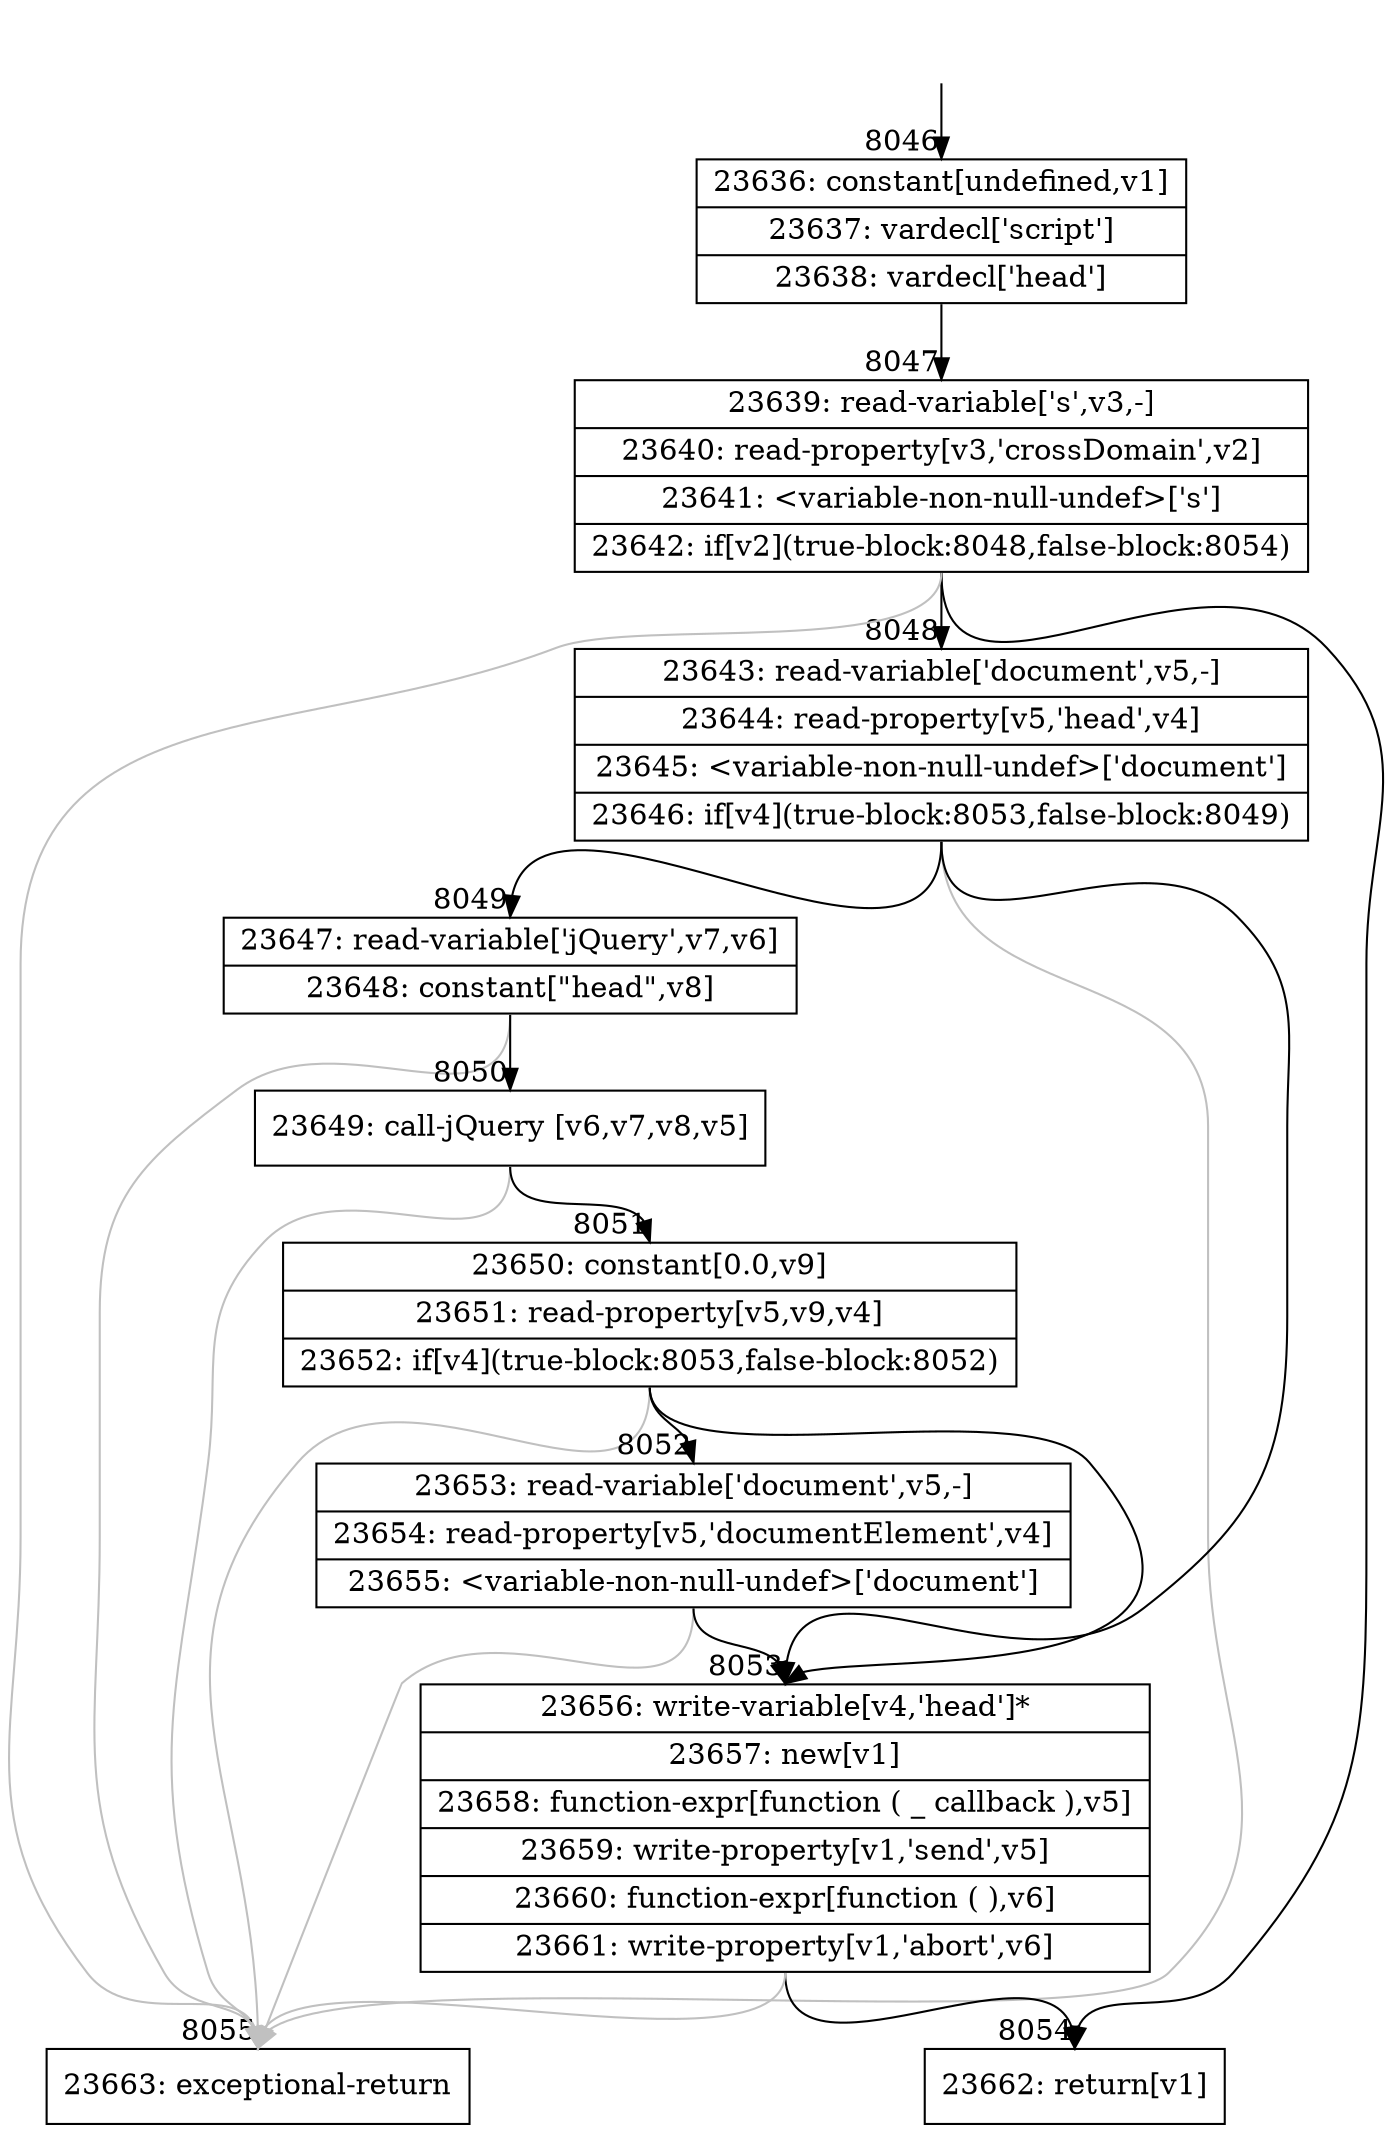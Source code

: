 digraph {
rankdir="TD"
BB_entry496[shape=none,label=""];
BB_entry496 -> BB8046 [tailport=s, headport=n, headlabel="    8046"]
BB8046 [shape=record label="{23636: constant[undefined,v1]|23637: vardecl['script']|23638: vardecl['head']}" ] 
BB8046 -> BB8047 [tailport=s, headport=n, headlabel="      8047"]
BB8047 [shape=record label="{23639: read-variable['s',v3,-]|23640: read-property[v3,'crossDomain',v2]|23641: \<variable-non-null-undef\>['s']|23642: if[v2](true-block:8048,false-block:8054)}" ] 
BB8047 -> BB8048 [tailport=s, headport=n, headlabel="      8048"]
BB8047 -> BB8054 [tailport=s, headport=n, headlabel="      8054"]
BB8047 -> BB8055 [tailport=s, headport=n, color=gray, headlabel="      8055"]
BB8048 [shape=record label="{23643: read-variable['document',v5,-]|23644: read-property[v5,'head',v4]|23645: \<variable-non-null-undef\>['document']|23646: if[v4](true-block:8053,false-block:8049)}" ] 
BB8048 -> BB8053 [tailport=s, headport=n, headlabel="      8053"]
BB8048 -> BB8049 [tailport=s, headport=n, headlabel="      8049"]
BB8048 -> BB8055 [tailport=s, headport=n, color=gray]
BB8049 [shape=record label="{23647: read-variable['jQuery',v7,v6]|23648: constant[\"head\",v8]}" ] 
BB8049 -> BB8050 [tailport=s, headport=n, headlabel="      8050"]
BB8049 -> BB8055 [tailport=s, headport=n, color=gray]
BB8050 [shape=record label="{23649: call-jQuery [v6,v7,v8,v5]}" ] 
BB8050 -> BB8051 [tailport=s, headport=n, headlabel="      8051"]
BB8050 -> BB8055 [tailport=s, headport=n, color=gray]
BB8051 [shape=record label="{23650: constant[0.0,v9]|23651: read-property[v5,v9,v4]|23652: if[v4](true-block:8053,false-block:8052)}" ] 
BB8051 -> BB8053 [tailport=s, headport=n]
BB8051 -> BB8052 [tailport=s, headport=n, headlabel="      8052"]
BB8051 -> BB8055 [tailport=s, headport=n, color=gray]
BB8052 [shape=record label="{23653: read-variable['document',v5,-]|23654: read-property[v5,'documentElement',v4]|23655: \<variable-non-null-undef\>['document']}" ] 
BB8052 -> BB8053 [tailport=s, headport=n]
BB8052 -> BB8055 [tailport=s, headport=n, color=gray]
BB8053 [shape=record label="{23656: write-variable[v4,'head']*|23657: new[v1]|23658: function-expr[function ( _ callback ),v5]|23659: write-property[v1,'send',v5]|23660: function-expr[function ( ),v6]|23661: write-property[v1,'abort',v6]}" ] 
BB8053 -> BB8054 [tailport=s, headport=n]
BB8053 -> BB8055 [tailport=s, headport=n, color=gray]
BB8054 [shape=record label="{23662: return[v1]}" ] 
BB8055 [shape=record label="{23663: exceptional-return}" ] 
//#$~ 8341
}
